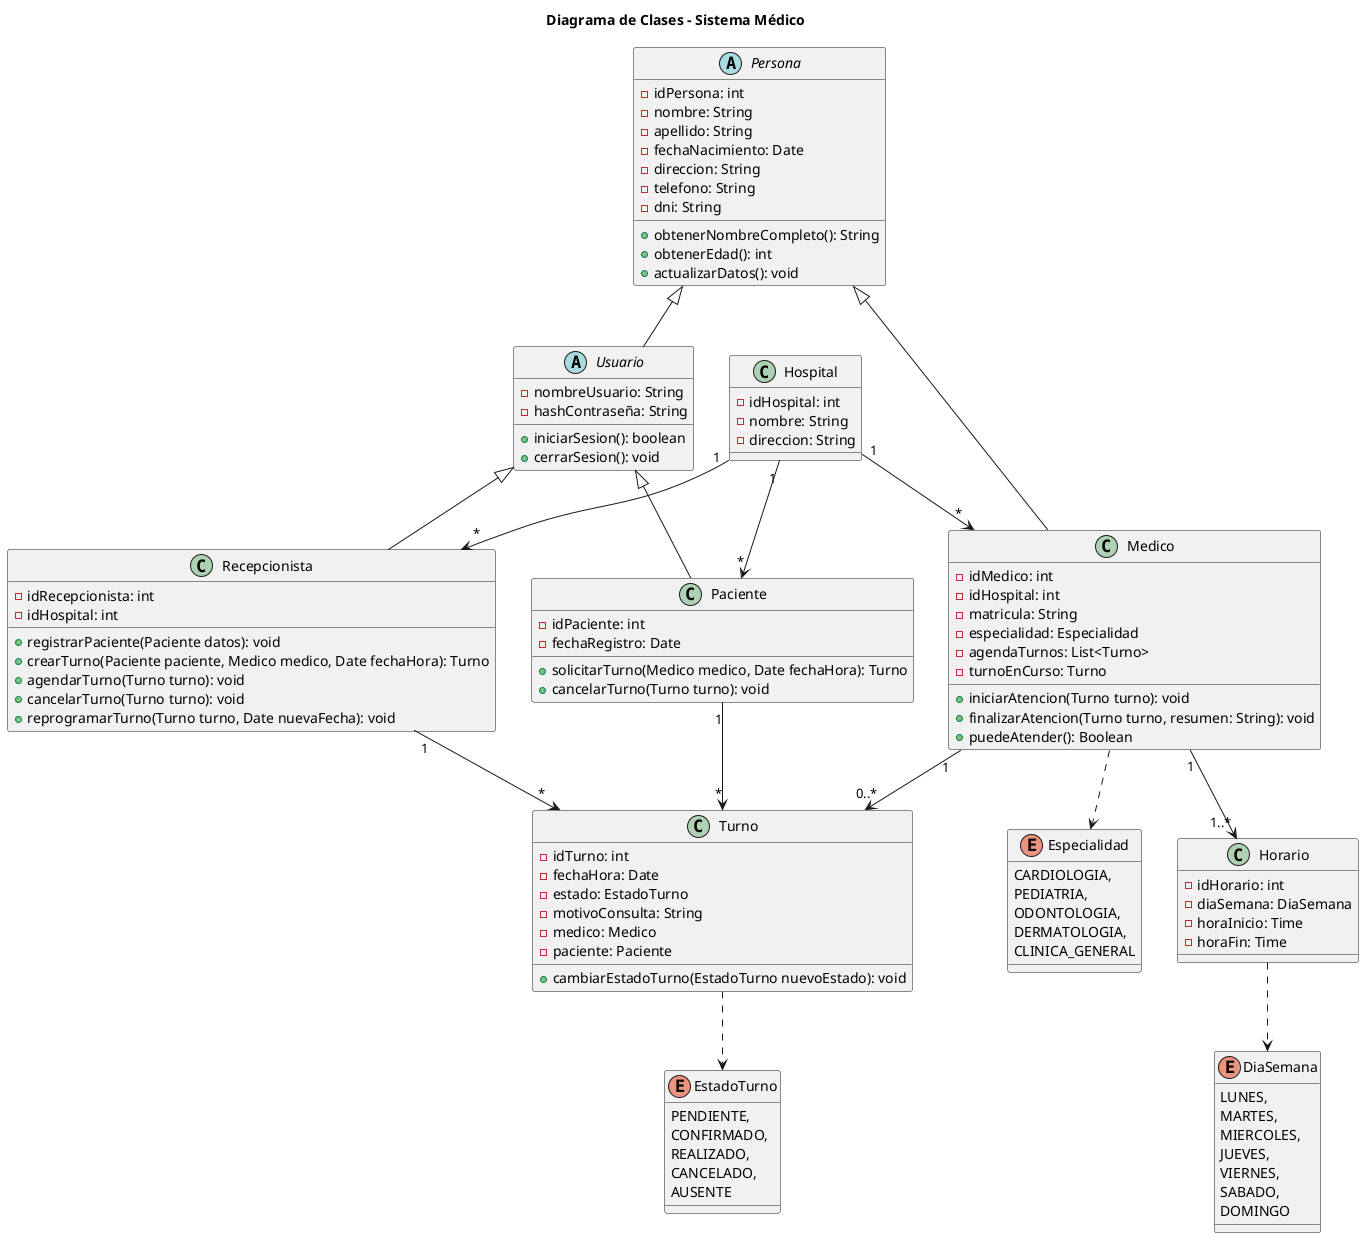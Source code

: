@startuml
title Diagrama de Clases - Sistema Médico

class Hospital {
  - idHospital: int
  - nombre: String
  - direccion: String
}

abstract class Usuario {
  - nombreUsuario: String
  - hashContraseña: String
  + iniciarSesion(): boolean
  + cerrarSesion(): void
}

enum DiaSemana {
  LUNES,
  MARTES,
  MIERCOLES,
  JUEVES,
  VIERNES,
  SABADO,
  DOMINGO
}


enum EstadoTurno {
  PENDIENTE,
  CONFIRMADO,
  REALIZADO,
  CANCELADO,
  AUSENTE
}

enum Especialidad {
  CARDIOLOGIA,
  PEDIATRIA,
  ODONTOLOGIA,
  DERMATOLOGIA,
  CLINICA_GENERAL
}



abstract class Persona {
  - idPersona: int
  - nombre: String
  - apellido: String
  - fechaNacimiento: Date
  - direccion: String
  - telefono: String
  - dni: String
  + obtenerNombreCompleto(): String
  + obtenerEdad(): int
  + actualizarDatos(): void
}


class Medico {
  - idMedico: int
  - idHospital: int
  - matricula: String
  - especialidad: Especialidad
  - agendaTurnos: List<Turno>
  - turnoEnCurso: Turno

  + iniciarAtencion(Turno turno): void
  + finalizarAtencion(Turno turno, resumen: String): void
  + puedeAtender(): Boolean
}


class Horario {
  - idHorario: int
  - diaSemana: DiaSemana
  - horaInicio: Time
  - horaFin: Time
}

class Recepcionista {
  - idRecepcionista: int
  - idHospital: int
  + registrarPaciente(Paciente datos): void
  + crearTurno(Paciente paciente, Medico medico, Date fechaHora): Turno
  + agendarTurno(Turno turno): void
  + cancelarTurno(Turno turno): void
  + reprogramarTurno(Turno turno, Date nuevaFecha): void
}


class Paciente {
  - idPaciente: int
  - fechaRegistro: Date
  + solicitarTurno(Medico medico, Date fechaHora): Turno
  + cancelarTurno(Turno turno): void
}


class Turno {
  - idTurno: int
  - fechaHora: Date
  - estado: EstadoTurno
  - motivoConsulta: String
  - medico: Medico
  - paciente: Paciente
  + cambiarEstadoTurno(EstadoTurno nuevoEstado): void
}


' Relaciones de herencia
Persona <|-- Usuario
Usuario <|-- Paciente
Usuario <|-- Recepcionista

Persona <|-- Medico



' Relaciones de asociación
Medico ..> Especialidad
Turno ..> EstadoTurno

Medico "1" --> "1..*" Horario
Recepcionista "1" --> "*" Turno
Paciente "1" --> "*" Turno
Medico "1" --> "0..*" Turno
Hospital "1" --> "*" Paciente
Hospital "1" --> "*" Medico
Hospital "1" --> "*" Recepcionista
Horario ..> DiaSemana
@enduml
